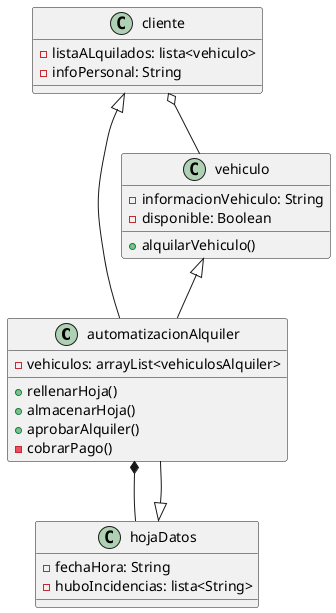 @startuml
class automatizacionAlquiler{
    -vehiculos: arrayList<vehiculosAlquiler>
    +rellenarHoja()
    +almacenarHoja()
    +aprobarAlquiler()
    -cobrarPago()
}
automatizacionAlquiler*-- hojaDatos
hojaDatos<|-- automatizacionAlquiler
cliente<|-- automatizacionAlquiler
vehiculo<|-- automatizacionAlquiler
cliente o-- vehiculo

class hojaDatos{
    -fechaHora: String
    -huboIncidencias: lista<String>
}
class cliente{
    -listaALquilados: lista<vehiculo>
    -infoPersonal: String 

    
}
class vehiculo{
    - informacionVehiculo: String
    - disponible: Boolean
    +alquilarVehiculo()

}
@enduml
